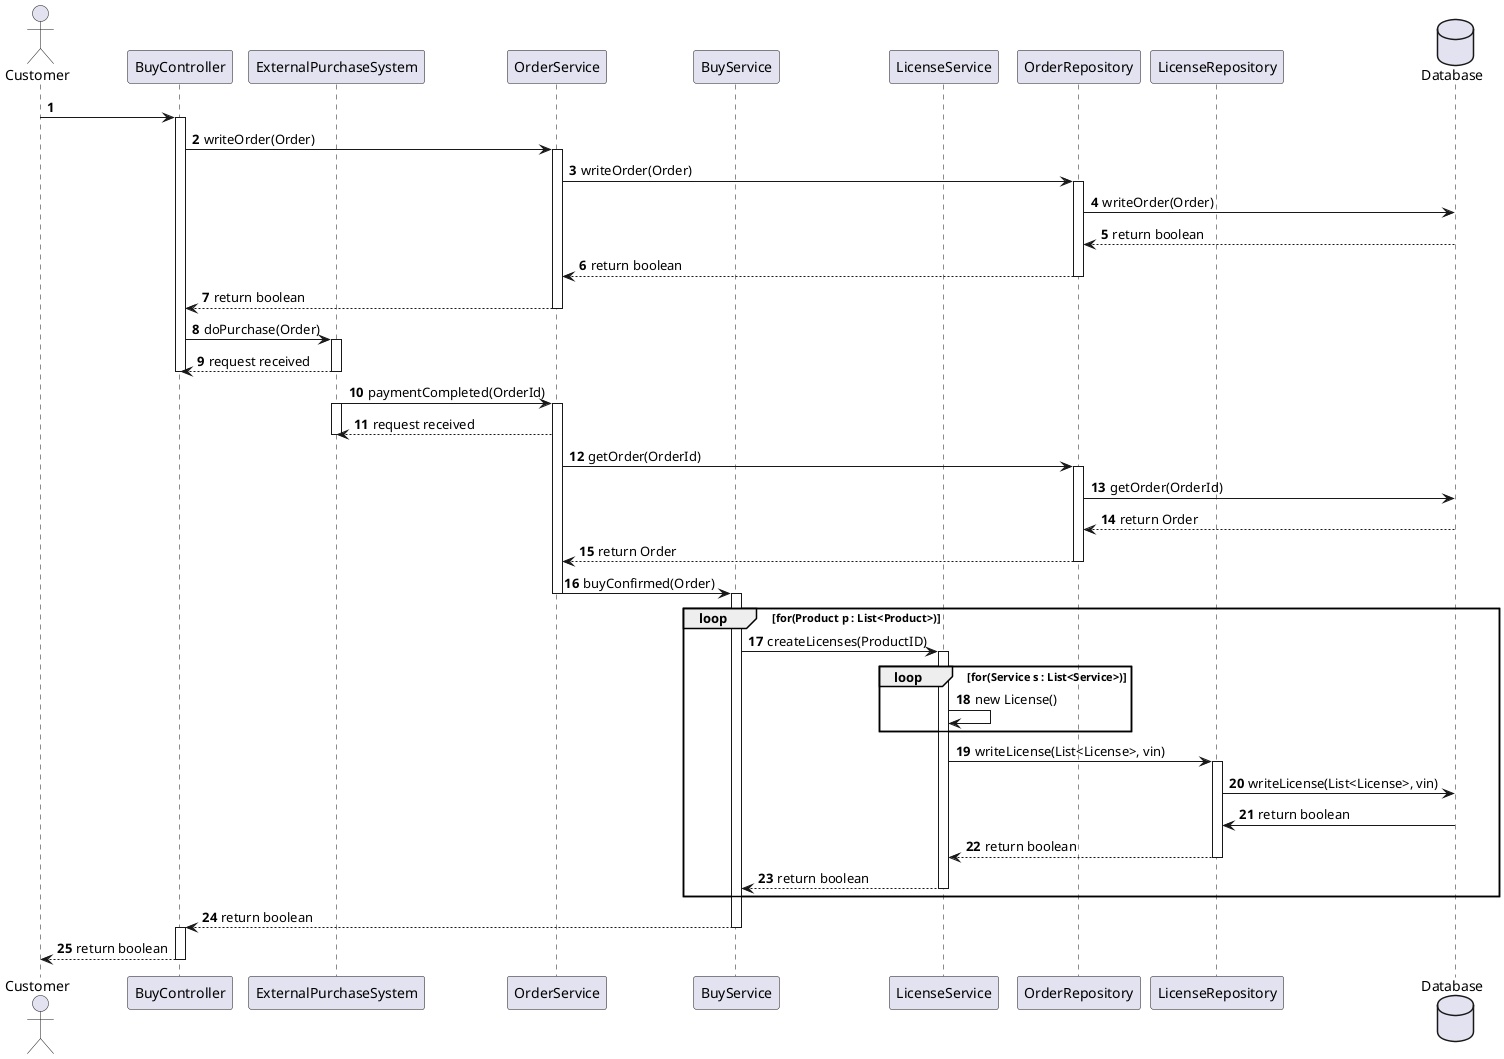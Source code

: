 @startuml
'https://plantuml.com/sequence-diagram
autonumber
actor Customer as c

participant BuyController as co
participant ExternalPurchaseSystem as eps
participant OrderService as ps

participant BuyService as s

participant LicenseService as ls
participant OrderRepository as os

participant LicenseRepository as lr

database Database as db

c-> co :
activate co



co -> ps: writeOrder(Order)
activate ps
ps -> os: writeOrder(Order)
activate os
os -> db:writeOrder(Order)
db --> os:return boolean


os --> ps:return boolean
deactivate os
ps --> co:return boolean

deactivate ps
co -> eps: doPurchase(Order)
activate eps
eps --> co: request received
deactivate eps
deactivate co

eps -> ps: paymentCompleted(OrderId)
activate eps
activate ps
ps --> eps: request received
deactivate eps

ps -> os:getOrder(OrderId)
activate os
os->db:getOrder(OrderId)
db --> os:return Order
os --> ps:return Order
deactivate os




ps-> s: buyConfirmed(Order)
deactivate ps
activate s
loop for(Product p : List<Product>)
    s-> ls: createLicenses(ProductID)
    activate ls
    loop for(Service s : List<Service>)
        ls -> ls : new License()
        end
        ls -> lr: writeLicense(List<License>, vin)
        activate lr
        lr -> db:writeLicense(List<License>, vin)
        db -> lr: return boolean
        lr --> ls: return boolean
        deactivate lr
        ls-->s: return boolean
        deactivate ls

    end
s --> co: return boolean
deactivate s
activate co
co --> c: return boolean
deactivate co




@enduml